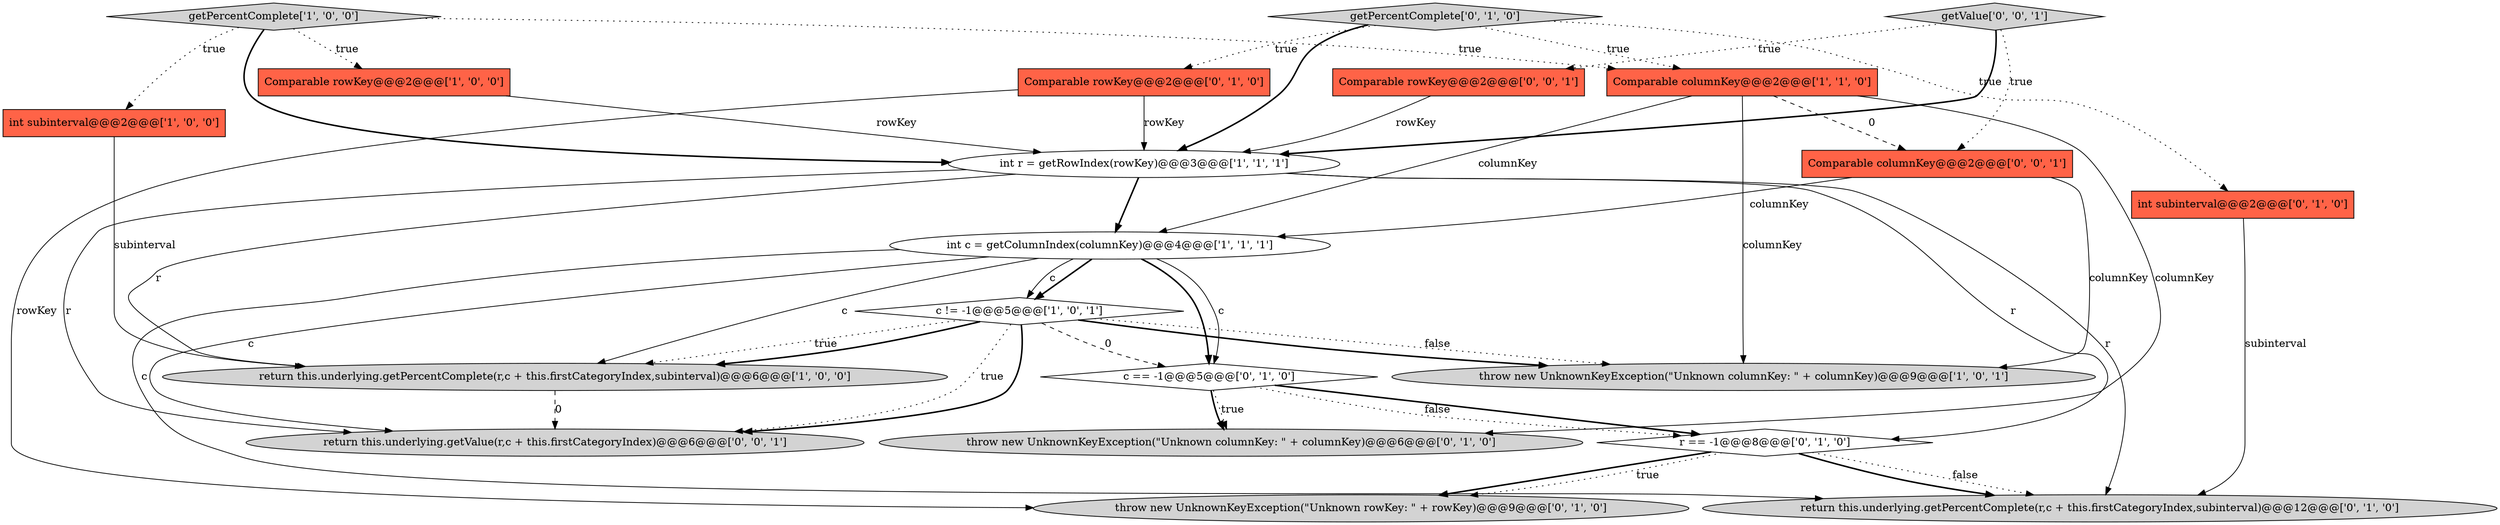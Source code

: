 digraph {
2 [style = filled, label = "getPercentComplete['1', '0', '0']", fillcolor = lightgray, shape = diamond image = "AAA0AAABBB1BBB"];
1 [style = filled, label = "throw new UnknownKeyException(\"Unknown columnKey: \" + columnKey)@@@9@@@['1', '0', '1']", fillcolor = lightgray, shape = ellipse image = "AAA0AAABBB1BBB"];
5 [style = filled, label = "int subinterval@@@2@@@['1', '0', '0']", fillcolor = tomato, shape = box image = "AAA0AAABBB1BBB"];
15 [style = filled, label = "throw new UnknownKeyException(\"Unknown rowKey: \" + rowKey)@@@9@@@['0', '1', '0']", fillcolor = lightgray, shape = ellipse image = "AAA1AAABBB2BBB"];
4 [style = filled, label = "return this.underlying.getPercentComplete(r,c + this.firstCategoryIndex,subinterval)@@@6@@@['1', '0', '0']", fillcolor = lightgray, shape = ellipse image = "AAA0AAABBB1BBB"];
10 [style = filled, label = "getPercentComplete['0', '1', '0']", fillcolor = lightgray, shape = diamond image = "AAA0AAABBB2BBB"];
11 [style = filled, label = "int subinterval@@@2@@@['0', '1', '0']", fillcolor = tomato, shape = box image = "AAA0AAABBB2BBB"];
18 [style = filled, label = "Comparable rowKey@@@2@@@['0', '0', '1']", fillcolor = tomato, shape = box image = "AAA0AAABBB3BBB"];
9 [style = filled, label = "Comparable rowKey@@@2@@@['0', '1', '0']", fillcolor = tomato, shape = box image = "AAA0AAABBB2BBB"];
16 [style = filled, label = "throw new UnknownKeyException(\"Unknown columnKey: \" + columnKey)@@@6@@@['0', '1', '0']", fillcolor = lightgray, shape = ellipse image = "AAA0AAABBB2BBB"];
3 [style = filled, label = "int r = getRowIndex(rowKey)@@@3@@@['1', '1', '1']", fillcolor = white, shape = ellipse image = "AAA0AAABBB1BBB"];
12 [style = filled, label = "r == -1@@@8@@@['0', '1', '0']", fillcolor = white, shape = diamond image = "AAA1AAABBB2BBB"];
13 [style = filled, label = "return this.underlying.getPercentComplete(r,c + this.firstCategoryIndex,subinterval)@@@12@@@['0', '1', '0']", fillcolor = lightgray, shape = ellipse image = "AAA0AAABBB2BBB"];
20 [style = filled, label = "Comparable columnKey@@@2@@@['0', '0', '1']", fillcolor = tomato, shape = box image = "AAA0AAABBB3BBB"];
17 [style = filled, label = "getValue['0', '0', '1']", fillcolor = lightgray, shape = diamond image = "AAA0AAABBB3BBB"];
7 [style = filled, label = "c != -1@@@5@@@['1', '0', '1']", fillcolor = white, shape = diamond image = "AAA0AAABBB1BBB"];
14 [style = filled, label = "c == -1@@@5@@@['0', '1', '0']", fillcolor = white, shape = diamond image = "AAA1AAABBB2BBB"];
19 [style = filled, label = "return this.underlying.getValue(r,c + this.firstCategoryIndex)@@@6@@@['0', '0', '1']", fillcolor = lightgray, shape = ellipse image = "AAA0AAABBB3BBB"];
0 [style = filled, label = "Comparable rowKey@@@2@@@['1', '0', '0']", fillcolor = tomato, shape = box image = "AAA0AAABBB1BBB"];
8 [style = filled, label = "int c = getColumnIndex(columnKey)@@@4@@@['1', '1', '1']", fillcolor = white, shape = ellipse image = "AAA0AAABBB1BBB"];
6 [style = filled, label = "Comparable columnKey@@@2@@@['1', '1', '0']", fillcolor = tomato, shape = box image = "AAA0AAABBB1BBB"];
17->18 [style = dotted, label="true"];
8->13 [style = solid, label="c"];
0->3 [style = solid, label="rowKey"];
8->14 [style = bold, label=""];
7->19 [style = dotted, label="true"];
7->4 [style = dotted, label="true"];
14->16 [style = bold, label=""];
6->20 [style = dashed, label="0"];
7->1 [style = dotted, label="false"];
12->13 [style = dotted, label="false"];
20->8 [style = solid, label="columnKey"];
12->15 [style = bold, label=""];
3->19 [style = solid, label="r"];
2->5 [style = dotted, label="true"];
14->16 [style = dotted, label="true"];
8->14 [style = solid, label="c"];
14->12 [style = bold, label=""];
2->6 [style = dotted, label="true"];
12->15 [style = dotted, label="true"];
17->3 [style = bold, label=""];
5->4 [style = solid, label="subinterval"];
11->13 [style = solid, label="subinterval"];
9->3 [style = solid, label="rowKey"];
10->3 [style = bold, label=""];
12->13 [style = bold, label=""];
2->3 [style = bold, label=""];
9->15 [style = solid, label="rowKey"];
7->4 [style = bold, label=""];
17->20 [style = dotted, label="true"];
6->8 [style = solid, label="columnKey"];
3->4 [style = solid, label="r"];
3->8 [style = bold, label=""];
3->13 [style = solid, label="r"];
6->16 [style = solid, label="columnKey"];
20->1 [style = solid, label="columnKey"];
8->7 [style = bold, label=""];
10->6 [style = dotted, label="true"];
7->14 [style = dashed, label="0"];
7->1 [style = bold, label=""];
7->19 [style = bold, label=""];
8->7 [style = solid, label="c"];
2->0 [style = dotted, label="true"];
4->19 [style = dashed, label="0"];
10->11 [style = dotted, label="true"];
3->12 [style = solid, label="r"];
8->4 [style = solid, label="c"];
6->1 [style = solid, label="columnKey"];
10->9 [style = dotted, label="true"];
18->3 [style = solid, label="rowKey"];
14->12 [style = dotted, label="false"];
8->19 [style = solid, label="c"];
}
